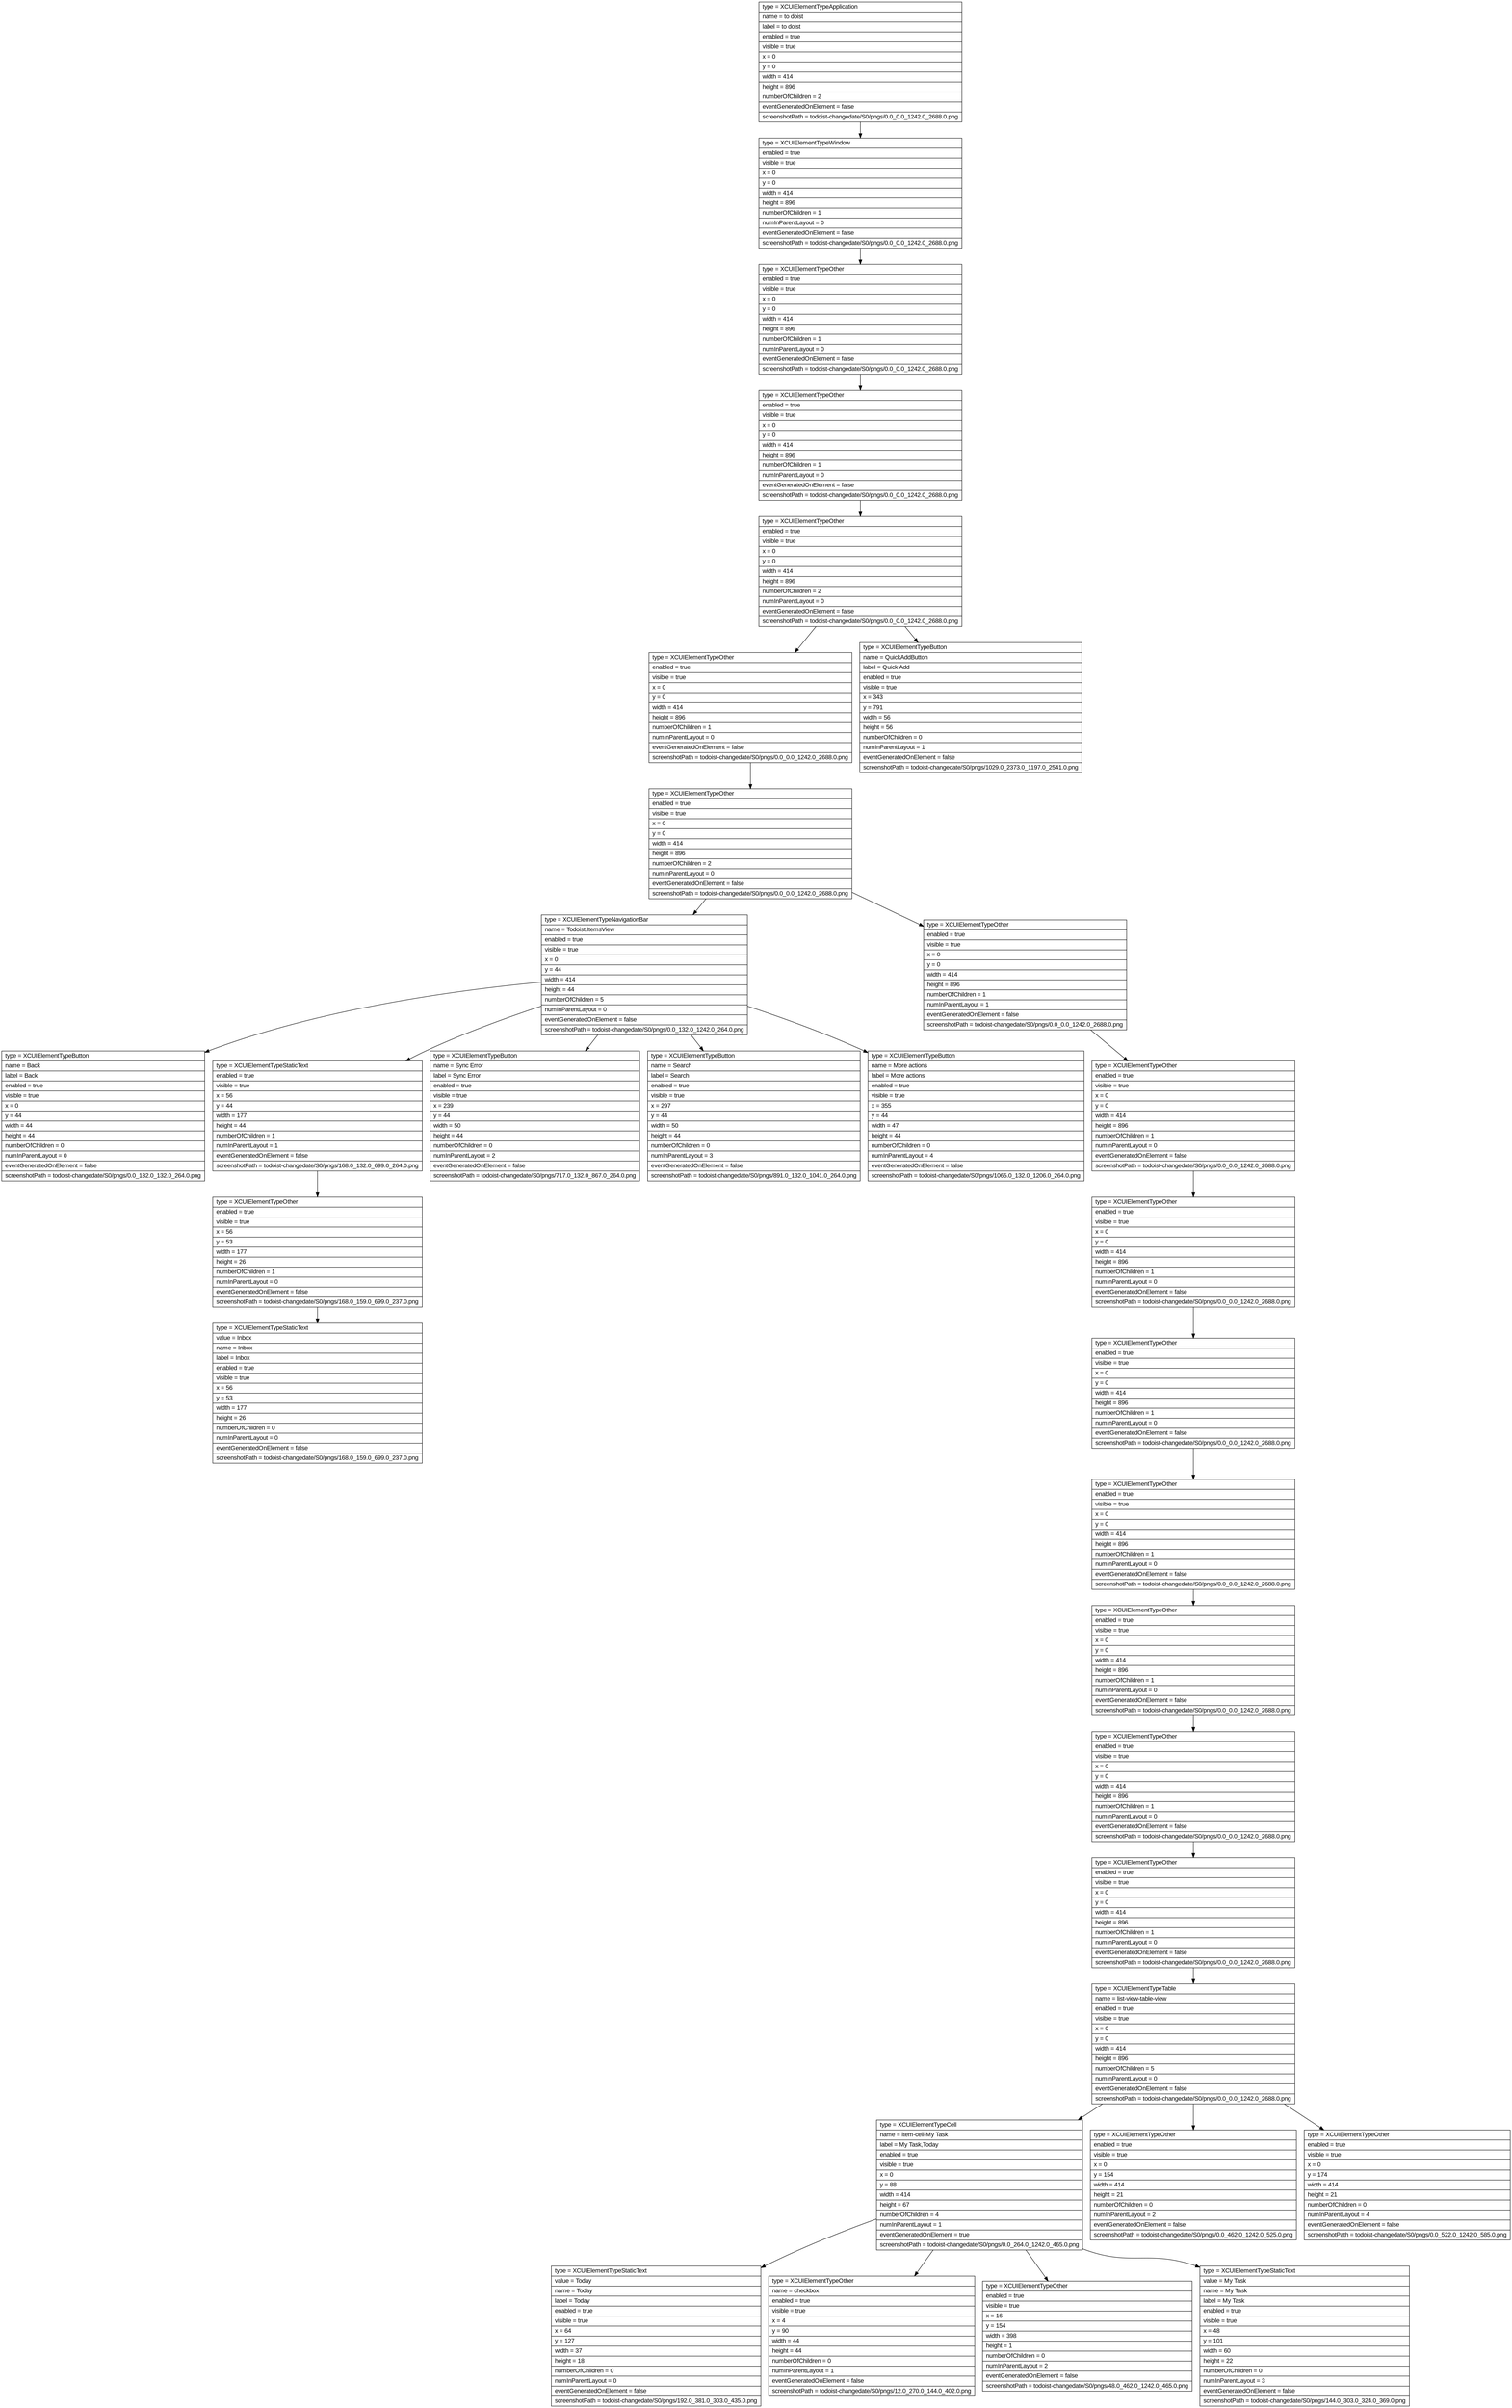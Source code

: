 digraph Layout {

	node [shape=record fontname=Arial];

	0	[label="{type = XCUIElementTypeApplication\l|name = to doist\l|label = to doist\l|enabled = true\l|visible = true\l|x = 0\l|y = 0\l|width = 414\l|height = 896\l|numberOfChildren = 2\l|eventGeneratedOnElement = false \l|screenshotPath = todoist-changedate/S0/pngs/0.0_0.0_1242.0_2688.0.png\l}"]
	1	[label="{type = XCUIElementTypeWindow\l|enabled = true\l|visible = true\l|x = 0\l|y = 0\l|width = 414\l|height = 896\l|numberOfChildren = 1\l|numInParentLayout = 0\l|eventGeneratedOnElement = false \l|screenshotPath = todoist-changedate/S0/pngs/0.0_0.0_1242.0_2688.0.png\l}"]
	2	[label="{type = XCUIElementTypeOther\l|enabled = true\l|visible = true\l|x = 0\l|y = 0\l|width = 414\l|height = 896\l|numberOfChildren = 1\l|numInParentLayout = 0\l|eventGeneratedOnElement = false \l|screenshotPath = todoist-changedate/S0/pngs/0.0_0.0_1242.0_2688.0.png\l}"]
	3	[label="{type = XCUIElementTypeOther\l|enabled = true\l|visible = true\l|x = 0\l|y = 0\l|width = 414\l|height = 896\l|numberOfChildren = 1\l|numInParentLayout = 0\l|eventGeneratedOnElement = false \l|screenshotPath = todoist-changedate/S0/pngs/0.0_0.0_1242.0_2688.0.png\l}"]
	4	[label="{type = XCUIElementTypeOther\l|enabled = true\l|visible = true\l|x = 0\l|y = 0\l|width = 414\l|height = 896\l|numberOfChildren = 2\l|numInParentLayout = 0\l|eventGeneratedOnElement = false \l|screenshotPath = todoist-changedate/S0/pngs/0.0_0.0_1242.0_2688.0.png\l}"]
	5	[label="{type = XCUIElementTypeOther\l|enabled = true\l|visible = true\l|x = 0\l|y = 0\l|width = 414\l|height = 896\l|numberOfChildren = 1\l|numInParentLayout = 0\l|eventGeneratedOnElement = false \l|screenshotPath = todoist-changedate/S0/pngs/0.0_0.0_1242.0_2688.0.png\l}"]
	6	[label="{type = XCUIElementTypeButton\l|name = QuickAddButton\l|label = Quick Add\l|enabled = true\l|visible = true\l|x = 343\l|y = 791\l|width = 56\l|height = 56\l|numberOfChildren = 0\l|numInParentLayout = 1\l|eventGeneratedOnElement = false \l|screenshotPath = todoist-changedate/S0/pngs/1029.0_2373.0_1197.0_2541.0.png\l}"]
	7	[label="{type = XCUIElementTypeOther\l|enabled = true\l|visible = true\l|x = 0\l|y = 0\l|width = 414\l|height = 896\l|numberOfChildren = 2\l|numInParentLayout = 0\l|eventGeneratedOnElement = false \l|screenshotPath = todoist-changedate/S0/pngs/0.0_0.0_1242.0_2688.0.png\l}"]
	8	[label="{type = XCUIElementTypeNavigationBar\l|name = Todoist.ItemsView\l|enabled = true\l|visible = true\l|x = 0\l|y = 44\l|width = 414\l|height = 44\l|numberOfChildren = 5\l|numInParentLayout = 0\l|eventGeneratedOnElement = false \l|screenshotPath = todoist-changedate/S0/pngs/0.0_132.0_1242.0_264.0.png\l}"]
	9	[label="{type = XCUIElementTypeOther\l|enabled = true\l|visible = true\l|x = 0\l|y = 0\l|width = 414\l|height = 896\l|numberOfChildren = 1\l|numInParentLayout = 1\l|eventGeneratedOnElement = false \l|screenshotPath = todoist-changedate/S0/pngs/0.0_0.0_1242.0_2688.0.png\l}"]
	10	[label="{type = XCUIElementTypeButton\l|name = Back\l|label = Back\l|enabled = true\l|visible = true\l|x = 0\l|y = 44\l|width = 44\l|height = 44\l|numberOfChildren = 0\l|numInParentLayout = 0\l|eventGeneratedOnElement = false \l|screenshotPath = todoist-changedate/S0/pngs/0.0_132.0_132.0_264.0.png\l}"]
	11	[label="{type = XCUIElementTypeStaticText\l|enabled = true\l|visible = true\l|x = 56\l|y = 44\l|width = 177\l|height = 44\l|numberOfChildren = 1\l|numInParentLayout = 1\l|eventGeneratedOnElement = false \l|screenshotPath = todoist-changedate/S0/pngs/168.0_132.0_699.0_264.0.png\l}"]
	12	[label="{type = XCUIElementTypeButton\l|name = Sync Error\l|label = Sync Error\l|enabled = true\l|visible = true\l|x = 239\l|y = 44\l|width = 50\l|height = 44\l|numberOfChildren = 0\l|numInParentLayout = 2\l|eventGeneratedOnElement = false \l|screenshotPath = todoist-changedate/S0/pngs/717.0_132.0_867.0_264.0.png\l}"]
	13	[label="{type = XCUIElementTypeButton\l|name = Search\l|label = Search\l|enabled = true\l|visible = true\l|x = 297\l|y = 44\l|width = 50\l|height = 44\l|numberOfChildren = 0\l|numInParentLayout = 3\l|eventGeneratedOnElement = false \l|screenshotPath = todoist-changedate/S0/pngs/891.0_132.0_1041.0_264.0.png\l}"]
	14	[label="{type = XCUIElementTypeButton\l|name = More actions\l|label = More actions\l|enabled = true\l|visible = true\l|x = 355\l|y = 44\l|width = 47\l|height = 44\l|numberOfChildren = 0\l|numInParentLayout = 4\l|eventGeneratedOnElement = false \l|screenshotPath = todoist-changedate/S0/pngs/1065.0_132.0_1206.0_264.0.png\l}"]
	15	[label="{type = XCUIElementTypeOther\l|enabled = true\l|visible = true\l|x = 0\l|y = 0\l|width = 414\l|height = 896\l|numberOfChildren = 1\l|numInParentLayout = 0\l|eventGeneratedOnElement = false \l|screenshotPath = todoist-changedate/S0/pngs/0.0_0.0_1242.0_2688.0.png\l}"]
	16	[label="{type = XCUIElementTypeOther\l|enabled = true\l|visible = true\l|x = 56\l|y = 53\l|width = 177\l|height = 26\l|numberOfChildren = 1\l|numInParentLayout = 0\l|eventGeneratedOnElement = false \l|screenshotPath = todoist-changedate/S0/pngs/168.0_159.0_699.0_237.0.png\l}"]
	17	[label="{type = XCUIElementTypeOther\l|enabled = true\l|visible = true\l|x = 0\l|y = 0\l|width = 414\l|height = 896\l|numberOfChildren = 1\l|numInParentLayout = 0\l|eventGeneratedOnElement = false \l|screenshotPath = todoist-changedate/S0/pngs/0.0_0.0_1242.0_2688.0.png\l}"]
	18	[label="{type = XCUIElementTypeStaticText\l|value = Inbox\l|name = Inbox\l|label = Inbox\l|enabled = true\l|visible = true\l|x = 56\l|y = 53\l|width = 177\l|height = 26\l|numberOfChildren = 0\l|numInParentLayout = 0\l|eventGeneratedOnElement = false \l|screenshotPath = todoist-changedate/S0/pngs/168.0_159.0_699.0_237.0.png\l}"]
	19	[label="{type = XCUIElementTypeOther\l|enabled = true\l|visible = true\l|x = 0\l|y = 0\l|width = 414\l|height = 896\l|numberOfChildren = 1\l|numInParentLayout = 0\l|eventGeneratedOnElement = false \l|screenshotPath = todoist-changedate/S0/pngs/0.0_0.0_1242.0_2688.0.png\l}"]
	20	[label="{type = XCUIElementTypeOther\l|enabled = true\l|visible = true\l|x = 0\l|y = 0\l|width = 414\l|height = 896\l|numberOfChildren = 1\l|numInParentLayout = 0\l|eventGeneratedOnElement = false \l|screenshotPath = todoist-changedate/S0/pngs/0.0_0.0_1242.0_2688.0.png\l}"]
	21	[label="{type = XCUIElementTypeOther\l|enabled = true\l|visible = true\l|x = 0\l|y = 0\l|width = 414\l|height = 896\l|numberOfChildren = 1\l|numInParentLayout = 0\l|eventGeneratedOnElement = false \l|screenshotPath = todoist-changedate/S0/pngs/0.0_0.0_1242.0_2688.0.png\l}"]
	22	[label="{type = XCUIElementTypeOther\l|enabled = true\l|visible = true\l|x = 0\l|y = 0\l|width = 414\l|height = 896\l|numberOfChildren = 1\l|numInParentLayout = 0\l|eventGeneratedOnElement = false \l|screenshotPath = todoist-changedate/S0/pngs/0.0_0.0_1242.0_2688.0.png\l}"]
	23	[label="{type = XCUIElementTypeOther\l|enabled = true\l|visible = true\l|x = 0\l|y = 0\l|width = 414\l|height = 896\l|numberOfChildren = 1\l|numInParentLayout = 0\l|eventGeneratedOnElement = false \l|screenshotPath = todoist-changedate/S0/pngs/0.0_0.0_1242.0_2688.0.png\l}"]
	24	[label="{type = XCUIElementTypeTable\l|name = list-view-table-view\l|enabled = true\l|visible = true\l|x = 0\l|y = 0\l|width = 414\l|height = 896\l|numberOfChildren = 5\l|numInParentLayout = 0\l|eventGeneratedOnElement = false \l|screenshotPath = todoist-changedate/S0/pngs/0.0_0.0_1242.0_2688.0.png\l}"]
	25	[label="{type = XCUIElementTypeCell\l|name = item-cell-My Task\l|label = My Task,Today\l|enabled = true\l|visible = true\l|x = 0\l|y = 88\l|width = 414\l|height = 67\l|numberOfChildren = 4\l|numInParentLayout = 1\l|eventGeneratedOnElement = true \l|screenshotPath = todoist-changedate/S0/pngs/0.0_264.0_1242.0_465.0.png\l}"]
	26	[label="{type = XCUIElementTypeOther\l|enabled = true\l|visible = true\l|x = 0\l|y = 154\l|width = 414\l|height = 21\l|numberOfChildren = 0\l|numInParentLayout = 2\l|eventGeneratedOnElement = false \l|screenshotPath = todoist-changedate/S0/pngs/0.0_462.0_1242.0_525.0.png\l}"]
	27	[label="{type = XCUIElementTypeOther\l|enabled = true\l|visible = true\l|x = 0\l|y = 174\l|width = 414\l|height = 21\l|numberOfChildren = 0\l|numInParentLayout = 4\l|eventGeneratedOnElement = false \l|screenshotPath = todoist-changedate/S0/pngs/0.0_522.0_1242.0_585.0.png\l}"]
	28	[label="{type = XCUIElementTypeStaticText\l|value = Today\l|name = Today\l|label = Today\l|enabled = true\l|visible = true\l|x = 64\l|y = 127\l|width = 37\l|height = 18\l|numberOfChildren = 0\l|numInParentLayout = 0\l|eventGeneratedOnElement = false \l|screenshotPath = todoist-changedate/S0/pngs/192.0_381.0_303.0_435.0.png\l}"]
	29	[label="{type = XCUIElementTypeOther\l|name = checkbox\l|enabled = true\l|visible = true\l|x = 4\l|y = 90\l|width = 44\l|height = 44\l|numberOfChildren = 0\l|numInParentLayout = 1\l|eventGeneratedOnElement = false \l|screenshotPath = todoist-changedate/S0/pngs/12.0_270.0_144.0_402.0.png\l}"]
	30	[label="{type = XCUIElementTypeOther\l|enabled = true\l|visible = true\l|x = 16\l|y = 154\l|width = 398\l|height = 1\l|numberOfChildren = 0\l|numInParentLayout = 2\l|eventGeneratedOnElement = false \l|screenshotPath = todoist-changedate/S0/pngs/48.0_462.0_1242.0_465.0.png\l}"]
	31	[label="{type = XCUIElementTypeStaticText\l|value = My Task\l|name = My Task\l|label = My Task\l|enabled = true\l|visible = true\l|x = 48\l|y = 101\l|width = 60\l|height = 22\l|numberOfChildren = 0\l|numInParentLayout = 3\l|eventGeneratedOnElement = false \l|screenshotPath = todoist-changedate/S0/pngs/144.0_303.0_324.0_369.0.png\l}"]


	0 -> 1
	1 -> 2
	2 -> 3
	3 -> 4
	4 -> 5
	4 -> 6
	5 -> 7
	7 -> 8
	7 -> 9
	8 -> 10
	8 -> 11
	8 -> 12
	8 -> 13
	8 -> 14
	9 -> 15
	11 -> 16
	15 -> 17
	16 -> 18
	17 -> 19
	19 -> 20
	20 -> 21
	21 -> 22
	22 -> 23
	23 -> 24
	24 -> 25
	24 -> 26
	24 -> 27
	25 -> 28
	25 -> 29
	25 -> 30
	25 -> 31


}